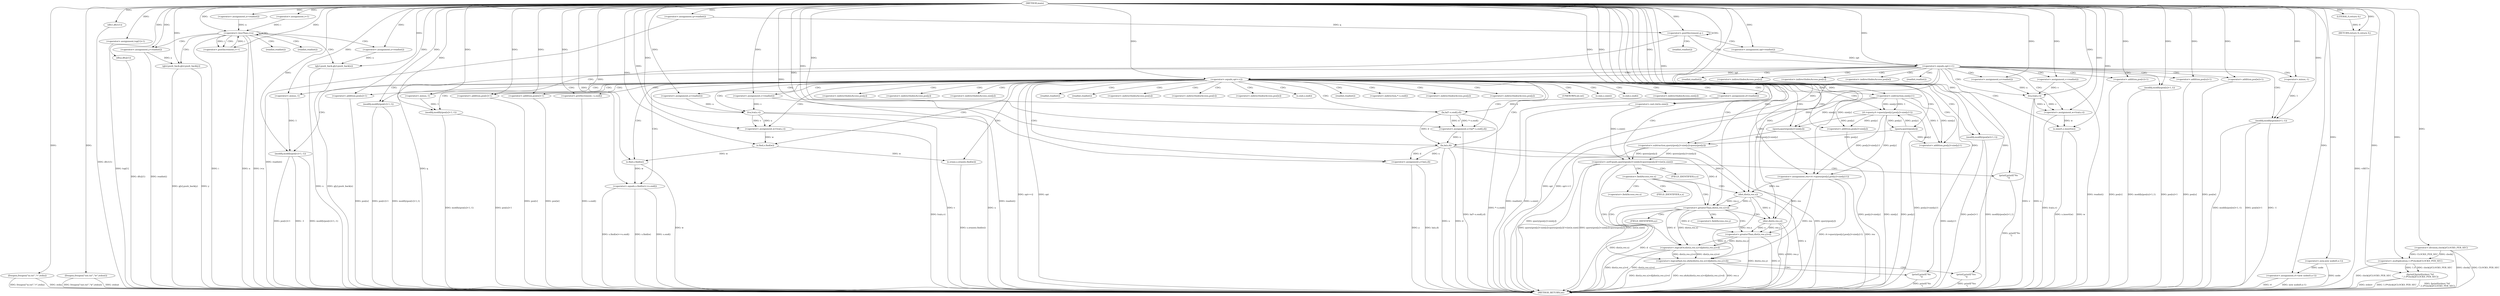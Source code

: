 digraph "main" {  
"1000664" [label = "(METHOD,main)" ]
"1000913" [label = "(METHOD_RETURN,int)" ]
"1000666" [label = "(freopen,freopen(\"in.txt\",\"r\",stdin))" ]
"1000670" [label = "(freopen,freopen(\"out.txt\",\"w\",stdout))" ]
"1000674" [label = "(<operator>.assignment,n=readint())" ]
"1000677" [label = "(<operator>.assignment,q=readint())" ]
"1000703" [label = "(dfs1,dfs1(1))" ]
"1000705" [label = "(<operator>.assignment,top[1]=1)" ]
"1000710" [label = "(dfs2,dfs2(1))" ]
"1000713" [label = "(<operator>.assignment,rt=new node(0,n-1))" ]
"1000903" [label = "(fprintf,fprintf(stderr,\"%f\n\",1.0*clock()/CLOCKS_PER_SEC))" ]
"1000911" [label = "(RETURN,return 0;,return 0;)" ]
"1000682" [label = "(<operator>.assignment,i=1)" ]
"1000685" [label = "(<operator>.lessThan,i<n)" ]
"1000688" [label = "(<operator>.postIncrement,i++)" ]
"1000718" [label = "(<operator>.postDecrement,q--)" ]
"1000912" [label = "(LITERAL,0,return 0;)" ]
"1000693" [label = "(<operator>.assignment,x=readint())" ]
"1000696" [label = "(<operator>.assignment,y=readint())" ]
"1000699" [label = "(g[x].push_back,g[x].push_back(y))" ]
"1000701" [label = "(g[y].push_back,g[y].push_back(x))" ]
"1000715" [label = "(<operator>.new,new node(0,n-1))" ]
"1000722" [label = "(<operator>.assignment,opt=readint())" ]
"1000906" [label = "(<operator>.multiplication,1.0*clock()/CLOCKS_PER_SEC)" ]
"1000726" [label = "(<operator>.equals,opt==1)" ]
"1000908" [label = "(<operator>.division,clock()/CLOCKS_PER_SEC)" ]
"1000732" [label = "(<operator>.assignment,u=readint())" ]
"1000735" [label = "(<operator>.assignment,v=readint())" ]
"1000739" [label = "(<operator>.assignment,w=lca(u,v))" ]
"1000744" [label = "(s.insert,s.insert(w))" ]
"1000746" [label = "(modify,modify(pos[u]+1,1))" ]
"1000753" [label = "(modify,modify(pos[v]+1,1))" ]
"1000760" [label = "(modify,modify(pos[w]+1,-1))" ]
"1000771" [label = "(<operator>.equals,opt==2)" ]
"1000741" [label = "(lca,lca(u,v))" ]
"1000747" [label = "(<operator>.addition,pos[u]+1)" ]
"1000754" [label = "(<operator>.addition,pos[v]+1)" ]
"1000761" [label = "(<operator>.addition,pos[w]+1)" ]
"1000766" [label = "(<operator>.minus,-1)" ]
"1000777" [label = "(<operator>.assignment,u=readint())" ]
"1000780" [label = "(<operator>.assignment,v=readint())" ]
"1000784" [label = "(<operator>.assignment,w=lca(u,v))" ]
"1000789" [label = "(s.erase,s.erase(s.find(w)))" ]
"1000792" [label = "(modify,modify(pos[u]+1,-1))" ]
"1000800" [label = "(modify,modify(pos[v]+1,-1))" ]
"1000808" [label = "(modify,modify(pos[w]+1,1))" ]
"1000816" [label = "(<operator>.equals,s.find(w)==s.end())" ]
"1000824" [label = "(<operator>.assignment,d=readint())" ]
"1000828" [label = "(<operator>.assignment,x=la(*--s.end(),d))" ]
"1000836" [label = "(<operator>.assignment,y=la(x,d))" ]
"1000842" [label = "(<operator>.assignment,res=rt->query(pos[y],pos[y]+size[y]-1))" ]
"1000786" [label = "(lca,lca(u,v))" ]
"1000790" [label = "(s.find,s.find(w))" ]
"1000793" [label = "(<operator>.addition,pos[u]+1)" ]
"1000798" [label = "(<operator>.minus,-1)" ]
"1000801" [label = "(<operator>.addition,pos[v]+1)" ]
"1000806" [label = "(<operator>.minus,-1)" ]
"1000809" [label = "(<operator>.addition,pos[w]+1)" ]
"1000858" [label = "(<operator>.notEquals,query(pos[y]+size[y])-query(pos[y])!=(int)s.size())" ]
"1000875" [label = "(printf,printf(\"No\n\"))" ]
"1000817" [label = "(s.find,s.find(w))" ]
"1000830" [label = "(la,la(*--s.end(),d))" ]
"1000838" [label = "(la,la(x,d))" ]
"1000844" [label = "(rt->query,rt->query(pos[y],pos[y]+size[y]-1))" ]
"1000848" [label = "(<operator>.addition,pos[y]+size[y]-1)" ]
"1000859" [label = "(<operator>.subtraction,query(pos[y]+size[y])-query(pos[y]))" ]
"1000872" [label = "(<operator>.cast,(int)s.size())" ]
"1000879" [label = "(<operator>.logicalAnd,res.x&&(dist(x,res.x)>d||dist(x,res.y)>d))" ]
"1000898" [label = "(printf,printf(\"No\n\"))" ]
"1000832" [label = "(<operator>.preDecrement,--s.end())" ]
"1000852" [label = "(<operator>.subtraction,size[y]-1)" ]
"1000860" [label = "(query,query(pos[y]+size[y]))" ]
"1000868" [label = "(query,query(pos[y]))" ]
"1000901" [label = "(printf,printf(\"Yes\n\"))" ]
"1000861" [label = "(<operator>.addition,pos[y]+size[y])" ]
"1000883" [label = "(<operator>.logicalOr,dist(x,res.x)>d||dist(x,res.y)>d)" ]
"1000884" [label = "(<operator>.greaterThan,dist(x,res.x)>d)" ]
"1000891" [label = "(<operator>.greaterThan,dist(x,res.y)>d)" ]
"1000885" [label = "(dist,dist(x,res.x))" ]
"1000892" [label = "(dist,dist(x,res.y))" ]
"1000695" [label = "(readint,readint())" ]
"1000698" [label = "(readint,readint())" ]
"1000724" [label = "(readint,readint())" ]
"1000734" [label = "(readint,readint())" ]
"1000737" [label = "(readint,readint())" ]
"1000748" [label = "(<operator>.indirectIndexAccess,pos[u])" ]
"1000755" [label = "(<operator>.indirectIndexAccess,pos[v])" ]
"1000762" [label = "(<operator>.indirectIndexAccess,pos[w])" ]
"1000779" [label = "(readint,readint())" ]
"1000782" [label = "(readint,readint())" ]
"1000794" [label = "(<operator>.indirectIndexAccess,pos[u])" ]
"1000802" [label = "(<operator>.indirectIndexAccess,pos[v])" ]
"1000810" [label = "(<operator>.indirectIndexAccess,pos[w])" ]
"1000819" [label = "(s.end,s.end())" ]
"1000826" [label = "(readint,readint())" ]
"1000831" [label = "(<operator>.indirection,*--s.end())" ]
"1000845" [label = "(<operator>.indirectIndexAccess,pos[y])" ]
"1000849" [label = "(<operator>.indirectIndexAccess,pos[y])" ]
"1000873" [label = "(UNKNOWN,int,int)" ]
"1000874" [label = "(s.size,s.size())" ]
"1000833" [label = "(s.end,s.end())" ]
"1000853" [label = "(<operator>.indirectIndexAccess,size[y])" ]
"1000869" [label = "(<operator>.indirectIndexAccess,pos[y])" ]
"1000880" [label = "(<operator>.fieldAccess,res.x)" ]
"1000862" [label = "(<operator>.indirectIndexAccess,pos[y])" ]
"1000865" [label = "(<operator>.indirectIndexAccess,size[y])" ]
"1000882" [label = "(FIELD_IDENTIFIER,x,x)" ]
"1000887" [label = "(<operator>.fieldAccess,res.x)" ]
"1000894" [label = "(<operator>.fieldAccess,res.y)" ]
"1000889" [label = "(FIELD_IDENTIFIER,x,x)" ]
"1000896" [label = "(FIELD_IDENTIFIER,y,y)" ]
  "1000666" -> "1000913"  [ label = "DDG: freopen(\"in.txt\",\"r\",stdin)"] 
  "1000670" -> "1000913"  [ label = "DDG: freopen(\"out.txt\",\"w\",stdout)"] 
  "1000677" -> "1000913"  [ label = "DDG: readint()"] 
  "1000685" -> "1000913"  [ label = "DDG: i"] 
  "1000685" -> "1000913"  [ label = "DDG: n"] 
  "1000685" -> "1000913"  [ label = "DDG: i<n"] 
  "1000703" -> "1000913"  [ label = "DDG: dfs1(1)"] 
  "1000705" -> "1000913"  [ label = "DDG: top[1]"] 
  "1000710" -> "1000913"  [ label = "DDG: dfs2(1)"] 
  "1000713" -> "1000913"  [ label = "DDG: new node(0,n-1)"] 
  "1000718" -> "1000913"  [ label = "DDG: q"] 
  "1000908" -> "1000913"  [ label = "DDG: clock()"] 
  "1000906" -> "1000913"  [ label = "DDG: clock()/CLOCKS_PER_SEC"] 
  "1000903" -> "1000913"  [ label = "DDG: 1.0*clock()/CLOCKS_PER_SEC"] 
  "1000903" -> "1000913"  [ label = "DDG: fprintf(stderr,\"%f\n\",1.0*clock()/CLOCKS_PER_SEC)"] 
  "1000726" -> "1000913"  [ label = "DDG: opt"] 
  "1000726" -> "1000913"  [ label = "DDG: opt==1"] 
  "1000771" -> "1000913"  [ label = "DDG: opt"] 
  "1000771" -> "1000913"  [ label = "DDG: opt==2"] 
  "1000824" -> "1000913"  [ label = "DDG: readint()"] 
  "1000832" -> "1000913"  [ label = "DDG: s.end()"] 
  "1000830" -> "1000913"  [ label = "DDG: *--s.end()"] 
  "1000828" -> "1000913"  [ label = "DDG: la(*--s.end(),d)"] 
  "1000836" -> "1000913"  [ label = "DDG: y"] 
  "1000838" -> "1000913"  [ label = "DDG: x"] 
  "1000838" -> "1000913"  [ label = "DDG: d"] 
  "1000836" -> "1000913"  [ label = "DDG: la(x,d)"] 
  "1000842" -> "1000913"  [ label = "DDG: res"] 
  "1000848" -> "1000913"  [ label = "DDG: size[y]-1"] 
  "1000844" -> "1000913"  [ label = "DDG: pos[y]+size[y]-1"] 
  "1000842" -> "1000913"  [ label = "DDG: rt->query(pos[y],pos[y]+size[y]-1)"] 
  "1000861" -> "1000913"  [ label = "DDG: size[y]"] 
  "1000860" -> "1000913"  [ label = "DDG: pos[y]+size[y]"] 
  "1000859" -> "1000913"  [ label = "DDG: query(pos[y]+size[y])"] 
  "1000868" -> "1000913"  [ label = "DDG: pos[y]"] 
  "1000859" -> "1000913"  [ label = "DDG: query(pos[y])"] 
  "1000858" -> "1000913"  [ label = "DDG: query(pos[y]+size[y])-query(pos[y])"] 
  "1000872" -> "1000913"  [ label = "DDG: s.size()"] 
  "1000858" -> "1000913"  [ label = "DDG: (int)s.size()"] 
  "1000858" -> "1000913"  [ label = "DDG: query(pos[y]+size[y])-query(pos[y])!=(int)s.size()"] 
  "1000879" -> "1000913"  [ label = "DDG: res.x"] 
  "1000885" -> "1000913"  [ label = "DDG: x"] 
  "1000884" -> "1000913"  [ label = "DDG: dist(x,res.x)"] 
  "1000884" -> "1000913"  [ label = "DDG: d"] 
  "1000883" -> "1000913"  [ label = "DDG: dist(x,res.x)>d"] 
  "1000892" -> "1000913"  [ label = "DDG: x"] 
  "1000892" -> "1000913"  [ label = "DDG: res.y"] 
  "1000891" -> "1000913"  [ label = "DDG: dist(x,res.y)"] 
  "1000891" -> "1000913"  [ label = "DDG: d"] 
  "1000883" -> "1000913"  [ label = "DDG: dist(x,res.y)>d"] 
  "1000879" -> "1000913"  [ label = "DDG: dist(x,res.x)>d||dist(x,res.y)>d"] 
  "1000879" -> "1000913"  [ label = "DDG: res.x&&(dist(x,res.x)>d||dist(x,res.y)>d)"] 
  "1000901" -> "1000913"  [ label = "DDG: printf(\"Yes\n\")"] 
  "1000898" -> "1000913"  [ label = "DDG: printf(\"No\n\")"] 
  "1000875" -> "1000913"  [ label = "DDG: printf(\"No\n\")"] 
  "1000780" -> "1000913"  [ label = "DDG: readint()"] 
  "1000786" -> "1000913"  [ label = "DDG: u"] 
  "1000786" -> "1000913"  [ label = "DDG: v"] 
  "1000784" -> "1000913"  [ label = "DDG: lca(u,v)"] 
  "1000789" -> "1000913"  [ label = "DDG: s.erase(s.find(w))"] 
  "1000793" -> "1000913"  [ label = "DDG: pos[u]"] 
  "1000792" -> "1000913"  [ label = "DDG: pos[u]+1"] 
  "1000792" -> "1000913"  [ label = "DDG: modify(pos[u]+1,-1)"] 
  "1000801" -> "1000913"  [ label = "DDG: pos[v]"] 
  "1000800" -> "1000913"  [ label = "DDG: pos[v]+1"] 
  "1000800" -> "1000913"  [ label = "DDG: -1"] 
  "1000800" -> "1000913"  [ label = "DDG: modify(pos[v]+1,-1)"] 
  "1000809" -> "1000913"  [ label = "DDG: pos[w]"] 
  "1000808" -> "1000913"  [ label = "DDG: pos[w]+1"] 
  "1000808" -> "1000913"  [ label = "DDG: modify(pos[w]+1,1)"] 
  "1000817" -> "1000913"  [ label = "DDG: w"] 
  "1000816" -> "1000913"  [ label = "DDG: s.find(w)"] 
  "1000816" -> "1000913"  [ label = "DDG: s.end()"] 
  "1000816" -> "1000913"  [ label = "DDG: s.find(w)==s.end()"] 
  "1000735" -> "1000913"  [ label = "DDG: readint()"] 
  "1000741" -> "1000913"  [ label = "DDG: u"] 
  "1000741" -> "1000913"  [ label = "DDG: v"] 
  "1000739" -> "1000913"  [ label = "DDG: lca(u,v)"] 
  "1000744" -> "1000913"  [ label = "DDG: w"] 
  "1000744" -> "1000913"  [ label = "DDG: s.insert(w)"] 
  "1000747" -> "1000913"  [ label = "DDG: pos[u]"] 
  "1000746" -> "1000913"  [ label = "DDG: pos[u]+1"] 
  "1000746" -> "1000913"  [ label = "DDG: modify(pos[u]+1,1)"] 
  "1000754" -> "1000913"  [ label = "DDG: pos[v]"] 
  "1000753" -> "1000913"  [ label = "DDG: pos[v]+1"] 
  "1000753" -> "1000913"  [ label = "DDG: modify(pos[v]+1,1)"] 
  "1000761" -> "1000913"  [ label = "DDG: pos[w]"] 
  "1000760" -> "1000913"  [ label = "DDG: pos[w]+1"] 
  "1000760" -> "1000913"  [ label = "DDG: -1"] 
  "1000760" -> "1000913"  [ label = "DDG: modify(pos[w]+1,-1)"] 
  "1000696" -> "1000913"  [ label = "DDG: readint()"] 
  "1000699" -> "1000913"  [ label = "DDG: y"] 
  "1000699" -> "1000913"  [ label = "DDG: g[x].push_back(y)"] 
  "1000701" -> "1000913"  [ label = "DDG: x"] 
  "1000701" -> "1000913"  [ label = "DDG: g[y].push_back(x)"] 
  "1000911" -> "1000913"  [ label = "DDG: <RET>"] 
  "1000713" -> "1000913"  [ label = "DDG: rt"] 
  "1000908" -> "1000913"  [ label = "DDG: CLOCKS_PER_SEC"] 
  "1000715" -> "1000913"  [ label = "DDG: node"] 
  "1000670" -> "1000913"  [ label = "DDG: stdout"] 
  "1000666" -> "1000913"  [ label = "DDG: stdin"] 
  "1000903" -> "1000913"  [ label = "DDG: stderr"] 
  "1000664" -> "1000674"  [ label = "DDG: "] 
  "1000664" -> "1000677"  [ label = "DDG: "] 
  "1000664" -> "1000705"  [ label = "DDG: "] 
  "1000715" -> "1000713"  [ label = "DDG: node"] 
  "1000912" -> "1000911"  [ label = "DDG: 0"] 
  "1000664" -> "1000911"  [ label = "DDG: "] 
  "1000664" -> "1000666"  [ label = "DDG: "] 
  "1000664" -> "1000670"  [ label = "DDG: "] 
  "1000664" -> "1000682"  [ label = "DDG: "] 
  "1000664" -> "1000703"  [ label = "DDG: "] 
  "1000664" -> "1000710"  [ label = "DDG: "] 
  "1000664" -> "1000713"  [ label = "DDG: "] 
  "1000664" -> "1000903"  [ label = "DDG: "] 
  "1000906" -> "1000903"  [ label = "DDG: 1.0"] 
  "1000906" -> "1000903"  [ label = "DDG: clock()/CLOCKS_PER_SEC"] 
  "1000664" -> "1000912"  [ label = "DDG: "] 
  "1000682" -> "1000685"  [ label = "DDG: i"] 
  "1000688" -> "1000685"  [ label = "DDG: i"] 
  "1000664" -> "1000685"  [ label = "DDG: "] 
  "1000674" -> "1000685"  [ label = "DDG: n"] 
  "1000685" -> "1000688"  [ label = "DDG: i"] 
  "1000664" -> "1000688"  [ label = "DDG: "] 
  "1000664" -> "1000693"  [ label = "DDG: "] 
  "1000664" -> "1000696"  [ label = "DDG: "] 
  "1000664" -> "1000715"  [ label = "DDG: "] 
  "1000677" -> "1000718"  [ label = "DDG: q"] 
  "1000664" -> "1000718"  [ label = "DDG: "] 
  "1000664" -> "1000722"  [ label = "DDG: "] 
  "1000664" -> "1000906"  [ label = "DDG: "] 
  "1000908" -> "1000906"  [ label = "DDG: CLOCKS_PER_SEC"] 
  "1000908" -> "1000906"  [ label = "DDG: clock()"] 
  "1000696" -> "1000699"  [ label = "DDG: y"] 
  "1000664" -> "1000699"  [ label = "DDG: "] 
  "1000693" -> "1000701"  [ label = "DDG: x"] 
  "1000664" -> "1000701"  [ label = "DDG: "] 
  "1000664" -> "1000908"  [ label = "DDG: "] 
  "1000722" -> "1000726"  [ label = "DDG: opt"] 
  "1000664" -> "1000726"  [ label = "DDG: "] 
  "1000664" -> "1000732"  [ label = "DDG: "] 
  "1000664" -> "1000735"  [ label = "DDG: "] 
  "1000741" -> "1000739"  [ label = "DDG: u"] 
  "1000741" -> "1000739"  [ label = "DDG: v"] 
  "1000664" -> "1000739"  [ label = "DDG: "] 
  "1000739" -> "1000744"  [ label = "DDG: w"] 
  "1000664" -> "1000744"  [ label = "DDG: "] 
  "1000664" -> "1000746"  [ label = "DDG: "] 
  "1000664" -> "1000753"  [ label = "DDG: "] 
  "1000766" -> "1000760"  [ label = "DDG: 1"] 
  "1000664" -> "1000760"  [ label = "DDG: "] 
  "1000732" -> "1000741"  [ label = "DDG: u"] 
  "1000664" -> "1000741"  [ label = "DDG: "] 
  "1000735" -> "1000741"  [ label = "DDG: v"] 
  "1000664" -> "1000747"  [ label = "DDG: "] 
  "1000664" -> "1000754"  [ label = "DDG: "] 
  "1000664" -> "1000761"  [ label = "DDG: "] 
  "1000664" -> "1000766"  [ label = "DDG: "] 
  "1000726" -> "1000771"  [ label = "DDG: opt"] 
  "1000664" -> "1000771"  [ label = "DDG: "] 
  "1000664" -> "1000777"  [ label = "DDG: "] 
  "1000664" -> "1000780"  [ label = "DDG: "] 
  "1000786" -> "1000784"  [ label = "DDG: u"] 
  "1000786" -> "1000784"  [ label = "DDG: v"] 
  "1000664" -> "1000784"  [ label = "DDG: "] 
  "1000790" -> "1000789"  [ label = "DDG: w"] 
  "1000664" -> "1000792"  [ label = "DDG: "] 
  "1000798" -> "1000792"  [ label = "DDG: 1"] 
  "1000664" -> "1000800"  [ label = "DDG: "] 
  "1000806" -> "1000800"  [ label = "DDG: 1"] 
  "1000664" -> "1000808"  [ label = "DDG: "] 
  "1000664" -> "1000824"  [ label = "DDG: "] 
  "1000830" -> "1000828"  [ label = "DDG: d"] 
  "1000830" -> "1000828"  [ label = "DDG: *--s.end()"] 
  "1000838" -> "1000836"  [ label = "DDG: x"] 
  "1000838" -> "1000836"  [ label = "DDG: d"] 
  "1000844" -> "1000842"  [ label = "DDG: pos[y]+size[y]-1"] 
  "1000844" -> "1000842"  [ label = "DDG: pos[y]"] 
  "1000777" -> "1000786"  [ label = "DDG: u"] 
  "1000664" -> "1000786"  [ label = "DDG: "] 
  "1000780" -> "1000786"  [ label = "DDG: v"] 
  "1000784" -> "1000790"  [ label = "DDG: w"] 
  "1000664" -> "1000790"  [ label = "DDG: "] 
  "1000664" -> "1000793"  [ label = "DDG: "] 
  "1000664" -> "1000798"  [ label = "DDG: "] 
  "1000664" -> "1000801"  [ label = "DDG: "] 
  "1000664" -> "1000806"  [ label = "DDG: "] 
  "1000664" -> "1000809"  [ label = "DDG: "] 
  "1000817" -> "1000816"  [ label = "DDG: w"] 
  "1000664" -> "1000816"  [ label = "DDG: "] 
  "1000664" -> "1000828"  [ label = "DDG: "] 
  "1000664" -> "1000836"  [ label = "DDG: "] 
  "1000664" -> "1000842"  [ label = "DDG: "] 
  "1000790" -> "1000817"  [ label = "DDG: w"] 
  "1000664" -> "1000817"  [ label = "DDG: "] 
  "1000824" -> "1000830"  [ label = "DDG: d"] 
  "1000664" -> "1000830"  [ label = "DDG: "] 
  "1000828" -> "1000838"  [ label = "DDG: x"] 
  "1000664" -> "1000838"  [ label = "DDG: "] 
  "1000830" -> "1000838"  [ label = "DDG: d"] 
  "1000868" -> "1000844"  [ label = "DDG: pos[y]"] 
  "1000852" -> "1000844"  [ label = "DDG: size[y]"] 
  "1000852" -> "1000844"  [ label = "DDG: 1"] 
  "1000859" -> "1000858"  [ label = "DDG: query(pos[y]+size[y])"] 
  "1000859" -> "1000858"  [ label = "DDG: query(pos[y])"] 
  "1000872" -> "1000858"  [ label = "DDG: s.size()"] 
  "1000664" -> "1000875"  [ label = "DDG: "] 
  "1000868" -> "1000848"  [ label = "DDG: pos[y]"] 
  "1000852" -> "1000848"  [ label = "DDG: size[y]"] 
  "1000852" -> "1000848"  [ label = "DDG: 1"] 
  "1000860" -> "1000859"  [ label = "DDG: pos[y]+size[y]"] 
  "1000868" -> "1000859"  [ label = "DDG: pos[y]"] 
  "1000664" -> "1000872"  [ label = "DDG: "] 
  "1000664" -> "1000832"  [ label = "DDG: "] 
  "1000664" -> "1000852"  [ label = "DDG: "] 
  "1000844" -> "1000860"  [ label = "DDG: pos[y]"] 
  "1000852" -> "1000860"  [ label = "DDG: size[y]"] 
  "1000844" -> "1000868"  [ label = "DDG: pos[y]"] 
  "1000842" -> "1000879"  [ label = "DDG: res"] 
  "1000885" -> "1000879"  [ label = "DDG: res.x"] 
  "1000883" -> "1000879"  [ label = "DDG: dist(x,res.x)>d"] 
  "1000883" -> "1000879"  [ label = "DDG: dist(x,res.y)>d"] 
  "1000664" -> "1000898"  [ label = "DDG: "] 
  "1000844" -> "1000861"  [ label = "DDG: pos[y]"] 
  "1000852" -> "1000861"  [ label = "DDG: size[y]"] 
  "1000884" -> "1000883"  [ label = "DDG: d"] 
  "1000884" -> "1000883"  [ label = "DDG: dist(x,res.x)"] 
  "1000891" -> "1000883"  [ label = "DDG: d"] 
  "1000891" -> "1000883"  [ label = "DDG: dist(x,res.y)"] 
  "1000664" -> "1000901"  [ label = "DDG: "] 
  "1000885" -> "1000884"  [ label = "DDG: x"] 
  "1000885" -> "1000884"  [ label = "DDG: res.x"] 
  "1000838" -> "1000884"  [ label = "DDG: d"] 
  "1000664" -> "1000884"  [ label = "DDG: "] 
  "1000892" -> "1000891"  [ label = "DDG: res.y"] 
  "1000892" -> "1000891"  [ label = "DDG: x"] 
  "1000884" -> "1000891"  [ label = "DDG: d"] 
  "1000664" -> "1000891"  [ label = "DDG: "] 
  "1000838" -> "1000885"  [ label = "DDG: x"] 
  "1000664" -> "1000885"  [ label = "DDG: "] 
  "1000842" -> "1000885"  [ label = "DDG: res"] 
  "1000885" -> "1000892"  [ label = "DDG: x"] 
  "1000664" -> "1000892"  [ label = "DDG: "] 
  "1000842" -> "1000892"  [ label = "DDG: res"] 
  "1000685" -> "1000688"  [ label = "CDG: "] 
  "1000685" -> "1000699"  [ label = "CDG: "] 
  "1000685" -> "1000701"  [ label = "CDG: "] 
  "1000685" -> "1000696"  [ label = "CDG: "] 
  "1000685" -> "1000693"  [ label = "CDG: "] 
  "1000685" -> "1000695"  [ label = "CDG: "] 
  "1000685" -> "1000685"  [ label = "CDG: "] 
  "1000685" -> "1000698"  [ label = "CDG: "] 
  "1000718" -> "1000724"  [ label = "CDG: "] 
  "1000718" -> "1000726"  [ label = "CDG: "] 
  "1000718" -> "1000718"  [ label = "CDG: "] 
  "1000718" -> "1000722"  [ label = "CDG: "] 
  "1000726" -> "1000755"  [ label = "CDG: "] 
  "1000726" -> "1000748"  [ label = "CDG: "] 
  "1000726" -> "1000761"  [ label = "CDG: "] 
  "1000726" -> "1000754"  [ label = "CDG: "] 
  "1000726" -> "1000746"  [ label = "CDG: "] 
  "1000726" -> "1000762"  [ label = "CDG: "] 
  "1000726" -> "1000747"  [ label = "CDG: "] 
  "1000726" -> "1000760"  [ label = "CDG: "] 
  "1000726" -> "1000744"  [ label = "CDG: "] 
  "1000726" -> "1000735"  [ label = "CDG: "] 
  "1000726" -> "1000734"  [ label = "CDG: "] 
  "1000726" -> "1000739"  [ label = "CDG: "] 
  "1000726" -> "1000741"  [ label = "CDG: "] 
  "1000726" -> "1000753"  [ label = "CDG: "] 
  "1000726" -> "1000737"  [ label = "CDG: "] 
  "1000726" -> "1000732"  [ label = "CDG: "] 
  "1000726" -> "1000766"  [ label = "CDG: "] 
  "1000726" -> "1000771"  [ label = "CDG: "] 
  "1000771" -> "1000859"  [ label = "CDG: "] 
  "1000771" -> "1000858"  [ label = "CDG: "] 
  "1000771" -> "1000832"  [ label = "CDG: "] 
  "1000771" -> "1000819"  [ label = "CDG: "] 
  "1000771" -> "1000849"  [ label = "CDG: "] 
  "1000771" -> "1000802"  [ label = "CDG: "] 
  "1000771" -> "1000789"  [ label = "CDG: "] 
  "1000771" -> "1000842"  [ label = "CDG: "] 
  "1000771" -> "1000798"  [ label = "CDG: "] 
  "1000771" -> "1000782"  [ label = "CDG: "] 
  "1000771" -> "1000806"  [ label = "CDG: "] 
  "1000771" -> "1000784"  [ label = "CDG: "] 
  "1000771" -> "1000848"  [ label = "CDG: "] 
  "1000771" -> "1000800"  [ label = "CDG: "] 
  "1000771" -> "1000852"  [ label = "CDG: "] 
  "1000771" -> "1000830"  [ label = "CDG: "] 
  "1000771" -> "1000777"  [ label = "CDG: "] 
  "1000771" -> "1000780"  [ label = "CDG: "] 
  "1000771" -> "1000793"  [ label = "CDG: "] 
  "1000771" -> "1000809"  [ label = "CDG: "] 
  "1000771" -> "1000874"  [ label = "CDG: "] 
  "1000771" -> "1000869"  [ label = "CDG: "] 
  "1000771" -> "1000862"  [ label = "CDG: "] 
  "1000771" -> "1000861"  [ label = "CDG: "] 
  "1000771" -> "1000853"  [ label = "CDG: "] 
  "1000771" -> "1000833"  [ label = "CDG: "] 
  "1000771" -> "1000872"  [ label = "CDG: "] 
  "1000771" -> "1000828"  [ label = "CDG: "] 
  "1000771" -> "1000868"  [ label = "CDG: "] 
  "1000771" -> "1000836"  [ label = "CDG: "] 
  "1000771" -> "1000838"  [ label = "CDG: "] 
  "1000771" -> "1000845"  [ label = "CDG: "] 
  "1000771" -> "1000790"  [ label = "CDG: "] 
  "1000771" -> "1000786"  [ label = "CDG: "] 
  "1000771" -> "1000831"  [ label = "CDG: "] 
  "1000771" -> "1000844"  [ label = "CDG: "] 
  "1000771" -> "1000817"  [ label = "CDG: "] 
  "1000771" -> "1000801"  [ label = "CDG: "] 
  "1000771" -> "1000816"  [ label = "CDG: "] 
  "1000771" -> "1000808"  [ label = "CDG: "] 
  "1000771" -> "1000873"  [ label = "CDG: "] 
  "1000771" -> "1000824"  [ label = "CDG: "] 
  "1000771" -> "1000860"  [ label = "CDG: "] 
  "1000771" -> "1000792"  [ label = "CDG: "] 
  "1000771" -> "1000865"  [ label = "CDG: "] 
  "1000771" -> "1000826"  [ label = "CDG: "] 
  "1000771" -> "1000779"  [ label = "CDG: "] 
  "1000771" -> "1000794"  [ label = "CDG: "] 
  "1000771" -> "1000810"  [ label = "CDG: "] 
  "1000858" -> "1000875"  [ label = "CDG: "] 
  "1000858" -> "1000882"  [ label = "CDG: "] 
  "1000858" -> "1000880"  [ label = "CDG: "] 
  "1000858" -> "1000879"  [ label = "CDG: "] 
  "1000879" -> "1000901"  [ label = "CDG: "] 
  "1000879" -> "1000898"  [ label = "CDG: "] 
  "1000880" -> "1000883"  [ label = "CDG: "] 
  "1000880" -> "1000887"  [ label = "CDG: "] 
  "1000880" -> "1000884"  [ label = "CDG: "] 
  "1000880" -> "1000885"  [ label = "CDG: "] 
  "1000880" -> "1000889"  [ label = "CDG: "] 
  "1000884" -> "1000896"  [ label = "CDG: "] 
  "1000884" -> "1000892"  [ label = "CDG: "] 
  "1000884" -> "1000894"  [ label = "CDG: "] 
  "1000884" -> "1000891"  [ label = "CDG: "] 
}
